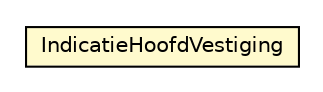 #!/usr/local/bin/dot
#
# Class diagram 
# Generated by UMLGraph version R5_6-24-gf6e263 (http://www.umlgraph.org/)
#

digraph G {
	edge [fontname="Helvetica",fontsize=10,labelfontname="Helvetica",labelfontsize=10];
	node [fontname="Helvetica",fontsize=10,shape=plaintext];
	nodesep=0.25;
	ranksep=0.5;
	// nl.egem.stuf.sector.bg._0204.NNPFund.IndicatieHoofdVestiging
	c118272 [label=<<table title="nl.egem.stuf.sector.bg._0204.NNPFund.IndicatieHoofdVestiging" border="0" cellborder="1" cellspacing="0" cellpadding="2" port="p" bgcolor="lemonChiffon" href="./NNPFund.IndicatieHoofdVestiging.html">
		<tr><td><table border="0" cellspacing="0" cellpadding="1">
<tr><td align="center" balign="center"> IndicatieHoofdVestiging </td></tr>
		</table></td></tr>
		</table>>, URL="./NNPFund.IndicatieHoofdVestiging.html", fontname="Helvetica", fontcolor="black", fontsize=10.0];
}

